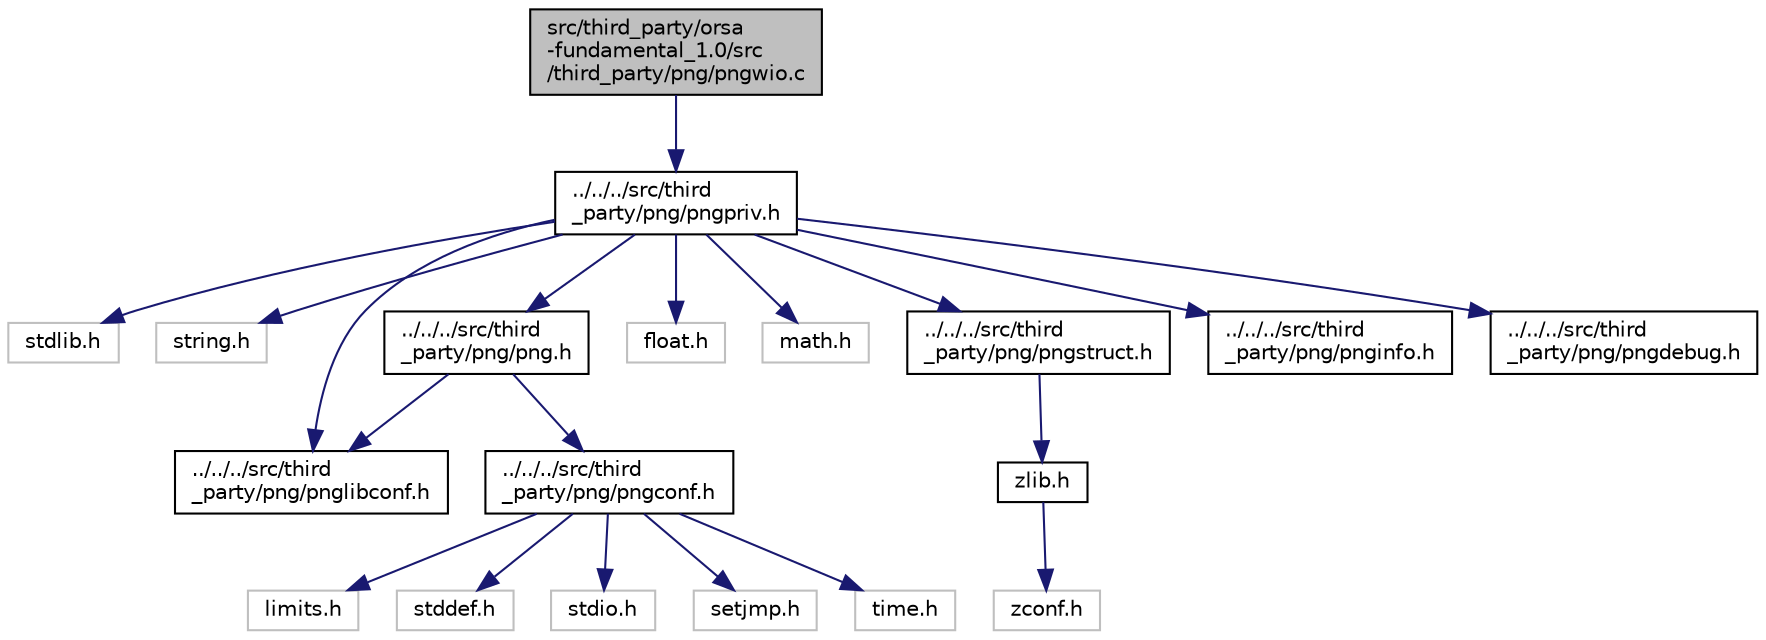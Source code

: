 digraph "src/third_party/orsa-fundamental_1.0/src/third_party/png/pngwio.c"
{
  edge [fontname="Helvetica",fontsize="10",labelfontname="Helvetica",labelfontsize="10"];
  node [fontname="Helvetica",fontsize="10",shape=record];
  Node1 [label="src/third_party/orsa\l-fundamental_1.0/src\l/third_party/png/pngwio.c",height=0.2,width=0.4,color="black", fillcolor="grey75", style="filled", fontcolor="black"];
  Node1 -> Node2 [color="midnightblue",fontsize="10",style="solid"];
  Node2 [label="../../../src/third\l_party/png/pngpriv.h",height=0.2,width=0.4,color="black", fillcolor="white", style="filled",URL="$pngpriv_8h.html"];
  Node2 -> Node3 [color="midnightblue",fontsize="10",style="solid"];
  Node3 [label="stdlib.h",height=0.2,width=0.4,color="grey75", fillcolor="white", style="filled"];
  Node2 -> Node4 [color="midnightblue",fontsize="10",style="solid"];
  Node4 [label="string.h",height=0.2,width=0.4,color="grey75", fillcolor="white", style="filled"];
  Node2 -> Node5 [color="midnightblue",fontsize="10",style="solid"];
  Node5 [label="../../../src/third\l_party/png/pnglibconf.h",height=0.2,width=0.4,color="black", fillcolor="white", style="filled",URL="$pnglibconf_8h.html"];
  Node2 -> Node6 [color="midnightblue",fontsize="10",style="solid"];
  Node6 [label="../../../src/third\l_party/png/png.h",height=0.2,width=0.4,color="black", fillcolor="white", style="filled",URL="$png_8h.html"];
  Node6 -> Node5 [color="midnightblue",fontsize="10",style="solid"];
  Node6 -> Node7 [color="midnightblue",fontsize="10",style="solid"];
  Node7 [label="../../../src/third\l_party/png/pngconf.h",height=0.2,width=0.4,color="black", fillcolor="white", style="filled",URL="$pngconf_8h.html"];
  Node7 -> Node8 [color="midnightblue",fontsize="10",style="solid"];
  Node8 [label="limits.h",height=0.2,width=0.4,color="grey75", fillcolor="white", style="filled"];
  Node7 -> Node9 [color="midnightblue",fontsize="10",style="solid"];
  Node9 [label="stddef.h",height=0.2,width=0.4,color="grey75", fillcolor="white", style="filled"];
  Node7 -> Node10 [color="midnightblue",fontsize="10",style="solid"];
  Node10 [label="stdio.h",height=0.2,width=0.4,color="grey75", fillcolor="white", style="filled"];
  Node7 -> Node11 [color="midnightblue",fontsize="10",style="solid"];
  Node11 [label="setjmp.h",height=0.2,width=0.4,color="grey75", fillcolor="white", style="filled"];
  Node7 -> Node12 [color="midnightblue",fontsize="10",style="solid"];
  Node12 [label="time.h",height=0.2,width=0.4,color="grey75", fillcolor="white", style="filled"];
  Node2 -> Node13 [color="midnightblue",fontsize="10",style="solid"];
  Node13 [label="float.h",height=0.2,width=0.4,color="grey75", fillcolor="white", style="filled"];
  Node2 -> Node14 [color="midnightblue",fontsize="10",style="solid"];
  Node14 [label="math.h",height=0.2,width=0.4,color="grey75", fillcolor="white", style="filled"];
  Node2 -> Node15 [color="midnightblue",fontsize="10",style="solid"];
  Node15 [label="../../../src/third\l_party/png/pngstruct.h",height=0.2,width=0.4,color="black", fillcolor="white", style="filled",URL="$pngstruct_8h.html"];
  Node15 -> Node16 [color="midnightblue",fontsize="10",style="solid"];
  Node16 [label="zlib.h",height=0.2,width=0.4,color="black", fillcolor="white", style="filled",URL="$zlib_8h.html"];
  Node16 -> Node17 [color="midnightblue",fontsize="10",style="solid"];
  Node17 [label="zconf.h",height=0.2,width=0.4,color="grey75", fillcolor="white", style="filled"];
  Node2 -> Node18 [color="midnightblue",fontsize="10",style="solid"];
  Node18 [label="../../../src/third\l_party/png/pnginfo.h",height=0.2,width=0.4,color="black", fillcolor="white", style="filled",URL="$pnginfo_8h.html"];
  Node2 -> Node19 [color="midnightblue",fontsize="10",style="solid"];
  Node19 [label="../../../src/third\l_party/png/pngdebug.h",height=0.2,width=0.4,color="black", fillcolor="white", style="filled",URL="$pngdebug_8h.html"];
}
